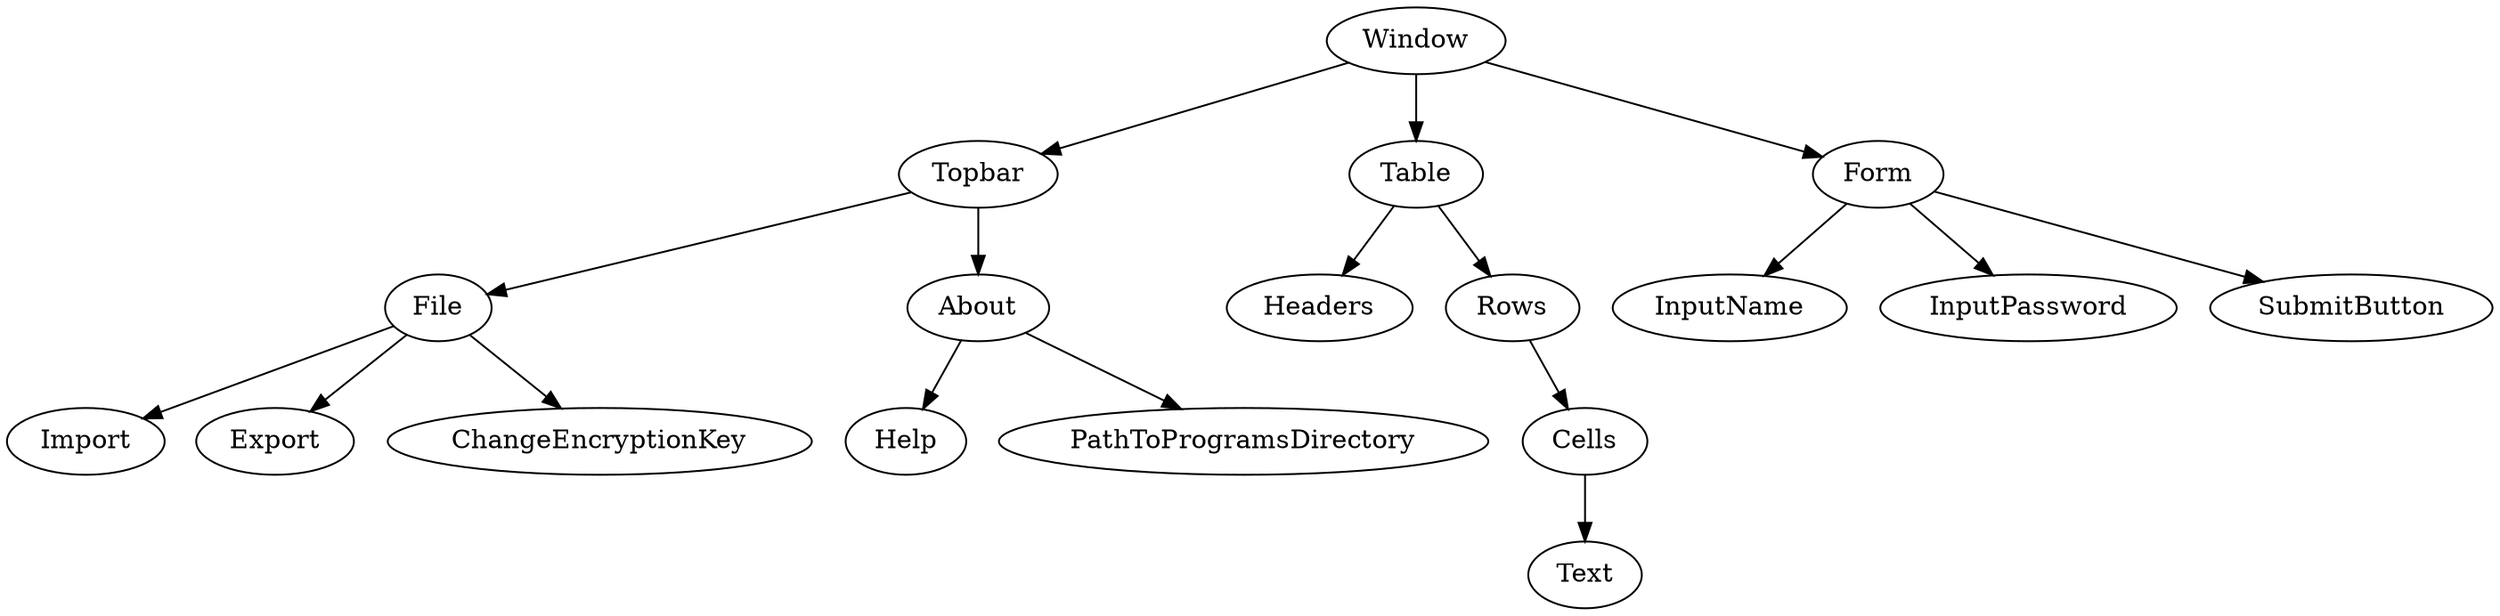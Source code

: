 digraph {
  Window -> {Topbar Table Form}

  Topbar -> {File About}
  File -> {Import Export ChangeEncryptionKey}
  About -> {Help PathToProgramsDirectory}

  Table -> {Headers Rows}
  Rows -> Cells -> Text

  Form -> {InputName InputPassword SubmitButton}
}